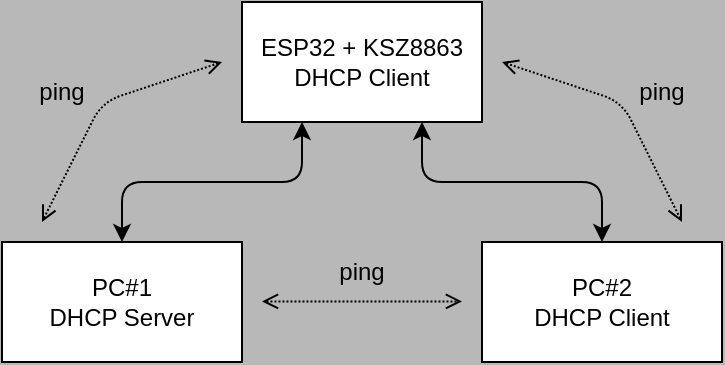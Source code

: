 <mxfile>
    <diagram id="qvqIMWZhLYQI7_66ceEl" name="Page-1">
        <mxGraphModel dx="1074" dy="527" grid="1" gridSize="10" guides="1" tooltips="1" connect="1" arrows="1" fold="1" page="1" pageScale="1" pageWidth="850" pageHeight="1100" background="#B8B8B8" math="0" shadow="0">
            <root>
                <mxCell id="0"/>
                <mxCell id="1" parent="0"/>
                <mxCell id="2" value="ESP32 + KSZ8863&lt;br&gt;DHCP Client" style="rounded=0;whiteSpace=wrap;html=1;" parent="1" vertex="1">
                    <mxGeometry x="280" y="160" width="120" height="60" as="geometry"/>
                </mxCell>
                <mxCell id="5" style="edgeStyle=orthogonalEdgeStyle;html=1;exitX=0.5;exitY=0;exitDx=0;exitDy=0;entryX=0.25;entryY=1;entryDx=0;entryDy=0;startArrow=classic;startFill=1;" parent="1" source="3" target="2" edge="1">
                    <mxGeometry relative="1" as="geometry"/>
                </mxCell>
                <mxCell id="3" value="PC#1&lt;br&gt;DHCP Server" style="rounded=0;whiteSpace=wrap;html=1;" parent="1" vertex="1">
                    <mxGeometry x="160" y="280" width="120" height="60" as="geometry"/>
                </mxCell>
                <mxCell id="6" style="edgeStyle=orthogonalEdgeStyle;html=1;exitX=0.5;exitY=0;exitDx=0;exitDy=0;entryX=0.75;entryY=1;entryDx=0;entryDy=0;startArrow=classic;startFill=1;" parent="1" source="4" target="2" edge="1">
                    <mxGeometry relative="1" as="geometry"/>
                </mxCell>
                <mxCell id="4" value="PC#2&lt;br&gt;DHCP Client" style="rounded=0;whiteSpace=wrap;html=1;" parent="1" vertex="1">
                    <mxGeometry x="400" y="280" width="120" height="60" as="geometry"/>
                </mxCell>
                <mxCell id="7" value="" style="endArrow=open;startArrow=open;html=1;startFill=0;endFill=0;dashed=1;dashPattern=1 1;" parent="1" edge="1">
                    <mxGeometry width="50" height="50" relative="1" as="geometry">
                        <mxPoint x="290" y="309.71" as="sourcePoint"/>
                        <mxPoint x="390" y="309.71" as="targetPoint"/>
                        <Array as="points">
                            <mxPoint x="340" y="309.71"/>
                        </Array>
                    </mxGeometry>
                </mxCell>
                <mxCell id="8" value="" style="endArrow=open;startArrow=open;html=1;startFill=0;endFill=0;dashed=1;dashPattern=1 1;" parent="1" edge="1">
                    <mxGeometry width="50" height="50" relative="1" as="geometry">
                        <mxPoint x="180" y="270" as="sourcePoint"/>
                        <mxPoint x="270" y="190" as="targetPoint"/>
                        <Array as="points">
                            <mxPoint x="210" y="210"/>
                        </Array>
                    </mxGeometry>
                </mxCell>
                <mxCell id="9" value="" style="endArrow=open;startArrow=open;html=1;startFill=0;endFill=0;dashed=1;dashPattern=1 1;" parent="1" edge="1">
                    <mxGeometry width="50" height="50" relative="1" as="geometry">
                        <mxPoint x="410" y="190" as="sourcePoint"/>
                        <mxPoint x="500" y="270" as="targetPoint"/>
                        <Array as="points">
                            <mxPoint x="470" y="210"/>
                        </Array>
                    </mxGeometry>
                </mxCell>
                <mxCell id="11" value="ping" style="text;html=1;strokeColor=none;fillColor=none;align=center;verticalAlign=middle;whiteSpace=wrap;rounded=0;" parent="1" vertex="1">
                    <mxGeometry x="160" y="190" width="60" height="30" as="geometry"/>
                </mxCell>
                <mxCell id="12" value="ping" style="text;html=1;strokeColor=none;fillColor=none;align=center;verticalAlign=middle;whiteSpace=wrap;rounded=0;" parent="1" vertex="1">
                    <mxGeometry x="460" y="190" width="60" height="30" as="geometry"/>
                </mxCell>
                <mxCell id="13" value="ping" style="text;html=1;strokeColor=none;fillColor=none;align=center;verticalAlign=middle;whiteSpace=wrap;rounded=0;" parent="1" vertex="1">
                    <mxGeometry x="310" y="280" width="60" height="30" as="geometry"/>
                </mxCell>
            </root>
        </mxGraphModel>
    </diagram>
</mxfile>